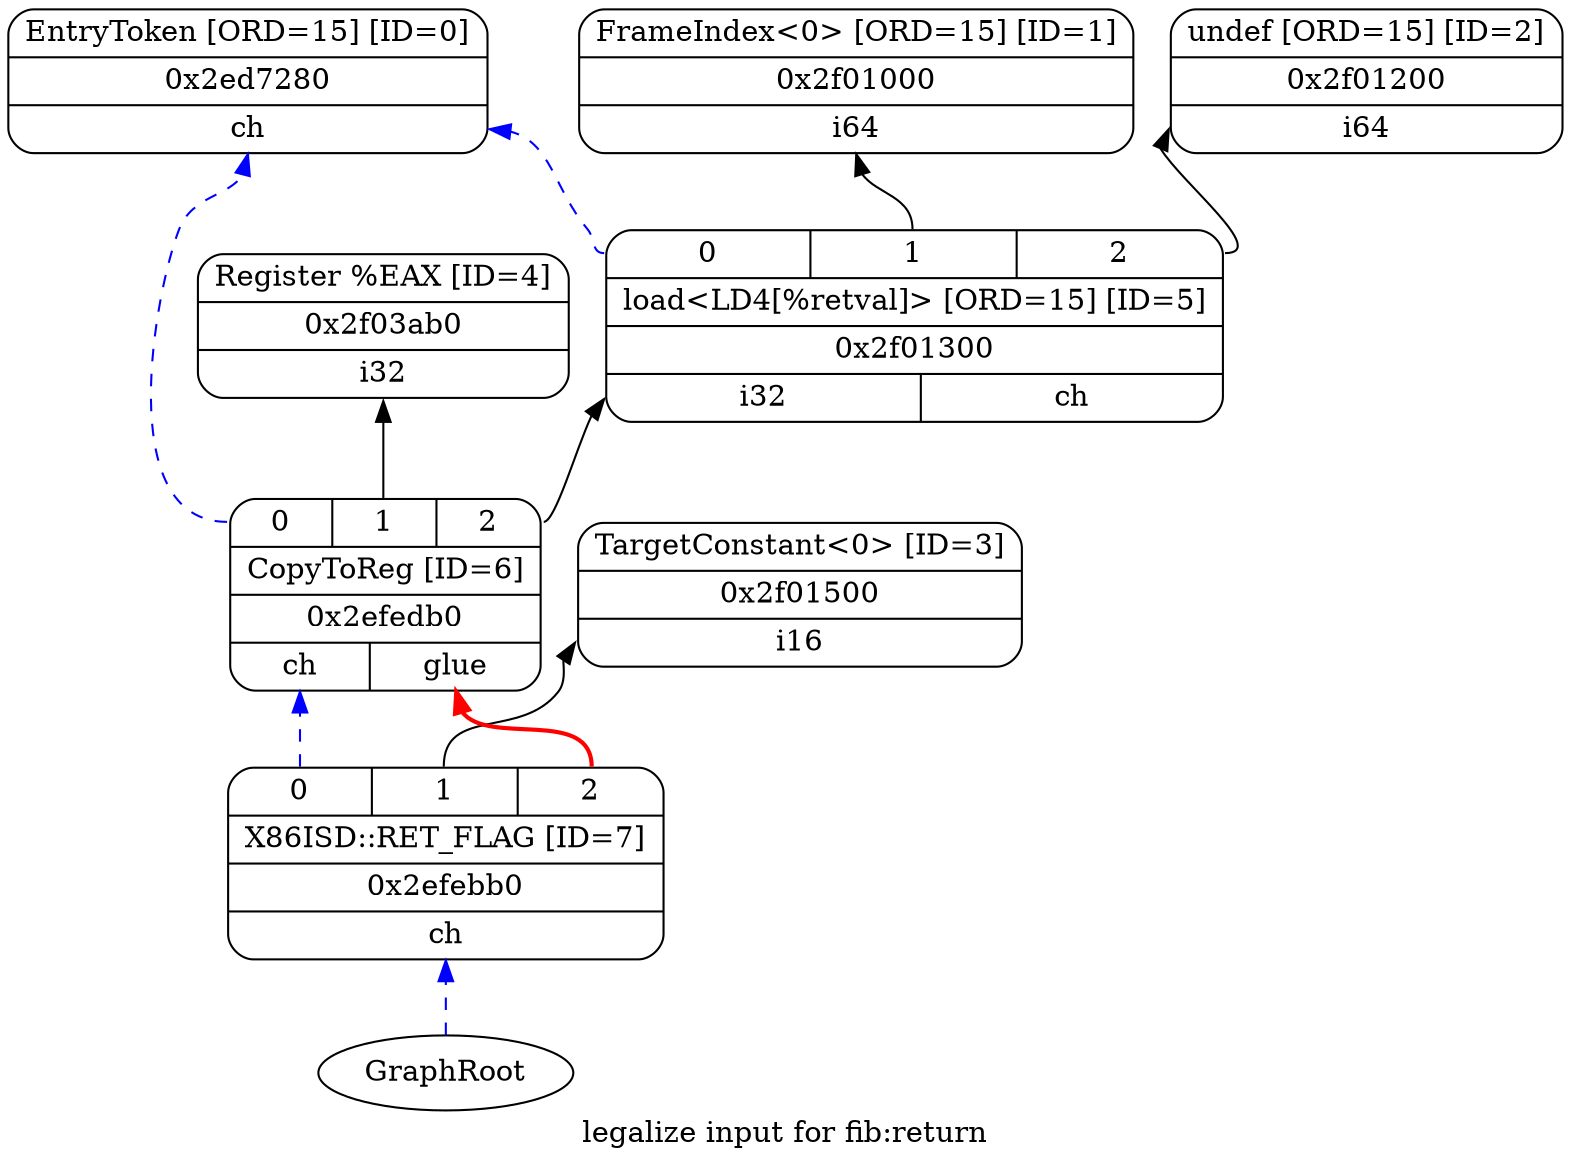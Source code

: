 digraph "legalize input for fib:return" {
	rankdir="BT";
	label="legalize input for fib:return";

	Node0x2ed7280 [shape=record,shape=Mrecord,label="{EntryToken [ORD=15] [ID=0]|0x2ed7280|{<d0>ch}}"];
	Node0x2f01000 [shape=record,shape=Mrecord,label="{FrameIndex\<0\> [ORD=15] [ID=1]|0x2f01000|{<d0>i64}}"];
	Node0x2f01200 [shape=record,shape=Mrecord,label="{undef [ORD=15] [ID=2]|0x2f01200|{<d0>i64}}"];
	Node0x2f01500 [shape=record,shape=Mrecord,label="{TargetConstant\<0\> [ID=3]|0x2f01500|{<d0>i16}}"];
	Node0x2f03ab0 [shape=record,shape=Mrecord,label="{Register %EAX [ID=4]|0x2f03ab0|{<d0>i32}}"];
	Node0x2f01300 [shape=record,shape=Mrecord,label="{{<s0>0|<s1>1|<s2>2}|load\<LD4[%retval]\> [ORD=15] [ID=5]|0x2f01300|{<d0>i32|<d1>ch}}"];
	Node0x2f01300:s0 -> Node0x2ed7280:d0[color=blue,style=dashed];
	Node0x2f01300:s1 -> Node0x2f01000:d0;
	Node0x2f01300:s2 -> Node0x2f01200:d0;
	Node0x2efedb0 [shape=record,shape=Mrecord,label="{{<s0>0|<s1>1|<s2>2}|CopyToReg [ID=6]|0x2efedb0|{<d0>ch|<d1>glue}}"];
	Node0x2efedb0:s0 -> Node0x2ed7280:d0[color=blue,style=dashed];
	Node0x2efedb0:s1 -> Node0x2f03ab0:d0;
	Node0x2efedb0:s2 -> Node0x2f01300:d0;
	Node0x2efebb0 [shape=record,shape=Mrecord,label="{{<s0>0|<s1>1|<s2>2}|X86ISD::RET_FLAG [ID=7]|0x2efebb0|{<d0>ch}}"];
	Node0x2efebb0:s0 -> Node0x2efedb0:d0[color=blue,style=dashed];
	Node0x2efebb0:s1 -> Node0x2f01500:d0;
	Node0x2efebb0:s2 -> Node0x2efedb0:d1[color=red,style=bold];
	Node0x0[ plaintext=circle, label ="GraphRoot"];
	Node0x0 -> Node0x2efebb0:d0[color=blue,style=dashed];
}
